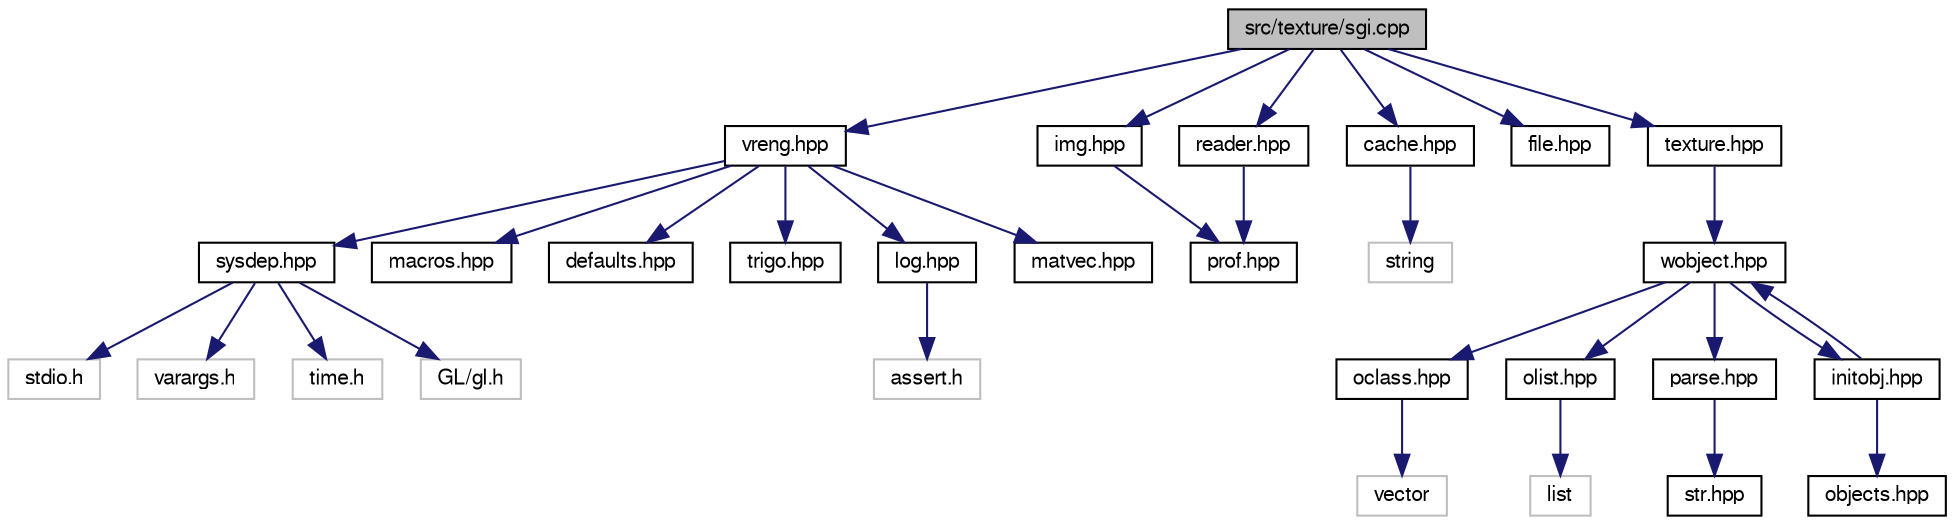 digraph "src/texture/sgi.cpp"
{
 // LATEX_PDF_SIZE
  bgcolor="transparent";
  edge [fontname="FreeSans",fontsize="10",labelfontname="FreeSans",labelfontsize="10"];
  node [fontname="FreeSans",fontsize="10",shape=record];
  Node1 [label="src/texture/sgi.cpp",height=0.2,width=0.4,color="black", fillcolor="grey75", style="filled", fontcolor="black",tooltip=" "];
  Node1 -> Node2 [color="midnightblue",fontsize="10",style="solid",fontname="FreeSans"];
  Node2 [label="vreng.hpp",height=0.2,width=0.4,color="black",URL="$a00143.html",tooltip=" "];
  Node2 -> Node3 [color="midnightblue",fontsize="10",style="solid",fontname="FreeSans"];
  Node3 [label="sysdep.hpp",height=0.2,width=0.4,color="black",URL="$a00182.html",tooltip=" "];
  Node3 -> Node4 [color="midnightblue",fontsize="10",style="solid",fontname="FreeSans"];
  Node4 [label="stdio.h",height=0.2,width=0.4,color="grey75",tooltip=" "];
  Node3 -> Node5 [color="midnightblue",fontsize="10",style="solid",fontname="FreeSans"];
  Node5 [label="varargs.h",height=0.2,width=0.4,color="grey75",tooltip=" "];
  Node3 -> Node6 [color="midnightblue",fontsize="10",style="solid",fontname="FreeSans"];
  Node6 [label="time.h",height=0.2,width=0.4,color="grey75",tooltip=" "];
  Node3 -> Node7 [color="midnightblue",fontsize="10",style="solid",fontname="FreeSans"];
  Node7 [label="GL/gl.h",height=0.2,width=0.4,color="grey75",tooltip=" "];
  Node2 -> Node8 [color="midnightblue",fontsize="10",style="solid",fontname="FreeSans"];
  Node8 [label="macros.hpp",height=0.2,width=0.4,color="black",URL="$a00047.html",tooltip=" "];
  Node2 -> Node9 [color="midnightblue",fontsize="10",style="solid",fontname="FreeSans"];
  Node9 [label="defaults.hpp",height=0.2,width=0.4,color="black",URL="$a00014.html",tooltip=" "];
  Node2 -> Node10 [color="midnightblue",fontsize="10",style="solid",fontname="FreeSans"];
  Node10 [label="trigo.hpp",height=0.2,width=0.4,color="black",URL="$a00119.html",tooltip=" "];
  Node2 -> Node11 [color="midnightblue",fontsize="10",style="solid",fontname="FreeSans"];
  Node11 [label="log.hpp",height=0.2,width=0.4,color="black",URL="$a00044.html",tooltip=" "];
  Node11 -> Node12 [color="midnightblue",fontsize="10",style="solid",fontname="FreeSans"];
  Node12 [label="assert.h",height=0.2,width=0.4,color="grey75",tooltip=" "];
  Node2 -> Node13 [color="midnightblue",fontsize="10",style="solid",fontname="FreeSans"];
  Node13 [label="matvec.hpp",height=0.2,width=0.4,color="black",URL="$a00053.html",tooltip=" "];
  Node1 -> Node14 [color="midnightblue",fontsize="10",style="solid",fontname="FreeSans"];
  Node14 [label="img.hpp",height=0.2,width=0.4,color="black",URL="$a01043.html",tooltip=" "];
  Node14 -> Node15 [color="midnightblue",fontsize="10",style="solid",fontname="FreeSans"];
  Node15 [label="prof.hpp",height=0.2,width=0.4,color="black",URL="$a00071.html",tooltip=" "];
  Node1 -> Node16 [color="midnightblue",fontsize="10",style="solid",fontname="FreeSans"];
  Node16 [label="reader.hpp",height=0.2,width=0.4,color="black",URL="$a00077.html",tooltip=" "];
  Node16 -> Node15 [color="midnightblue",fontsize="10",style="solid",fontname="FreeSans"];
  Node1 -> Node17 [color="midnightblue",fontsize="10",style="solid",fontname="FreeSans"];
  Node17 [label="cache.hpp",height=0.2,width=0.4,color="black",URL="$a00005.html",tooltip=" "];
  Node17 -> Node18 [color="midnightblue",fontsize="10",style="solid",fontname="FreeSans"];
  Node18 [label="string",height=0.2,width=0.4,color="grey75",tooltip=" "];
  Node1 -> Node19 [color="midnightblue",fontsize="10",style="solid",fontname="FreeSans"];
  Node19 [label="file.hpp",height=0.2,width=0.4,color="black",URL="$a00026.html",tooltip=" "];
  Node1 -> Node20 [color="midnightblue",fontsize="10",style="solid",fontname="FreeSans"];
  Node20 [label="texture.hpp",height=0.2,width=0.4,color="black",URL="$a01070.html",tooltip=" "];
  Node20 -> Node21 [color="midnightblue",fontsize="10",style="solid",fontname="FreeSans"];
  Node21 [label="wobject.hpp",height=0.2,width=0.4,color="black",URL="$a00866.html",tooltip=" "];
  Node21 -> Node22 [color="midnightblue",fontsize="10",style="solid",fontname="FreeSans"];
  Node22 [label="oclass.hpp",height=0.2,width=0.4,color="black",URL="$a00626.html",tooltip=" "];
  Node22 -> Node23 [color="midnightblue",fontsize="10",style="solid",fontname="FreeSans"];
  Node23 [label="vector",height=0.2,width=0.4,color="grey75",tooltip=" "];
  Node21 -> Node24 [color="midnightblue",fontsize="10",style="solid",fontname="FreeSans"];
  Node24 [label="olist.hpp",height=0.2,width=0.4,color="black",URL="$a00632.html",tooltip=" "];
  Node24 -> Node25 [color="midnightblue",fontsize="10",style="solid",fontname="FreeSans"];
  Node25 [label="list",height=0.2,width=0.4,color="grey75",tooltip=" "];
  Node21 -> Node26 [color="midnightblue",fontsize="10",style="solid",fontname="FreeSans"];
  Node26 [label="parse.hpp",height=0.2,width=0.4,color="black",URL="$a00638.html",tooltip=" "];
  Node26 -> Node27 [color="midnightblue",fontsize="10",style="solid",fontname="FreeSans"];
  Node27 [label="str.hpp",height=0.2,width=0.4,color="black",URL="$a00179.html",tooltip=" "];
  Node21 -> Node28 [color="midnightblue",fontsize="10",style="solid",fontname="FreeSans"];
  Node28 [label="initobj.hpp",height=0.2,width=0.4,color="black",URL="$a00554.html",tooltip=" "];
  Node28 -> Node29 [color="midnightblue",fontsize="10",style="solid",fontname="FreeSans"];
  Node29 [label="objects.hpp",height=0.2,width=0.4,color="black",URL="$a00620.html",tooltip=" "];
  Node28 -> Node21 [color="midnightblue",fontsize="10",style="solid",fontname="FreeSans"];
}
